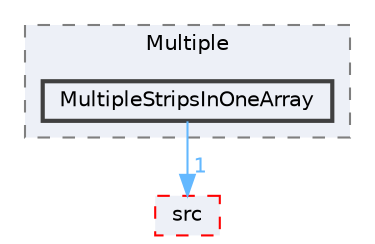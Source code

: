 digraph "FastLED/FastLED/examples/Multiple/MultipleStripsInOneArray"
{
 // LATEX_PDF_SIZE
  bgcolor="transparent";
  edge [fontname=Helvetica,fontsize=10,labelfontname=Helvetica,labelfontsize=10];
  node [fontname=Helvetica,fontsize=10,shape=box,height=0.2,width=0.4];
  compound=true
  subgraph clusterdir_cf565d769feee0e1d0af50e50032e883 {
    graph [ bgcolor="#edf0f7", pencolor="grey50", label="Multiple", fontname=Helvetica,fontsize=10 style="filled,dashed", URL="dir_cf565d769feee0e1d0af50e50032e883.html",tooltip=""]
  dir_c9b83d825921d6611fd97fec81ddf548 [label="MultipleStripsInOneArray", fillcolor="#edf0f7", color="grey25", style="filled,bold", URL="dir_c9b83d825921d6611fd97fec81ddf548.html",tooltip=""];
  }
  dir_e6a3de723047763e6a27a3cab040759e [label="src", fillcolor="#edf0f7", color="red", style="filled,dashed", URL="dir_e6a3de723047763e6a27a3cab040759e.html",tooltip=""];
  dir_c9b83d825921d6611fd97fec81ddf548->dir_e6a3de723047763e6a27a3cab040759e [headlabel="1", labeldistance=1.5 headhref="dir_000053_000075.html" href="dir_000053_000075.html" color="steelblue1" fontcolor="steelblue1"];
}
